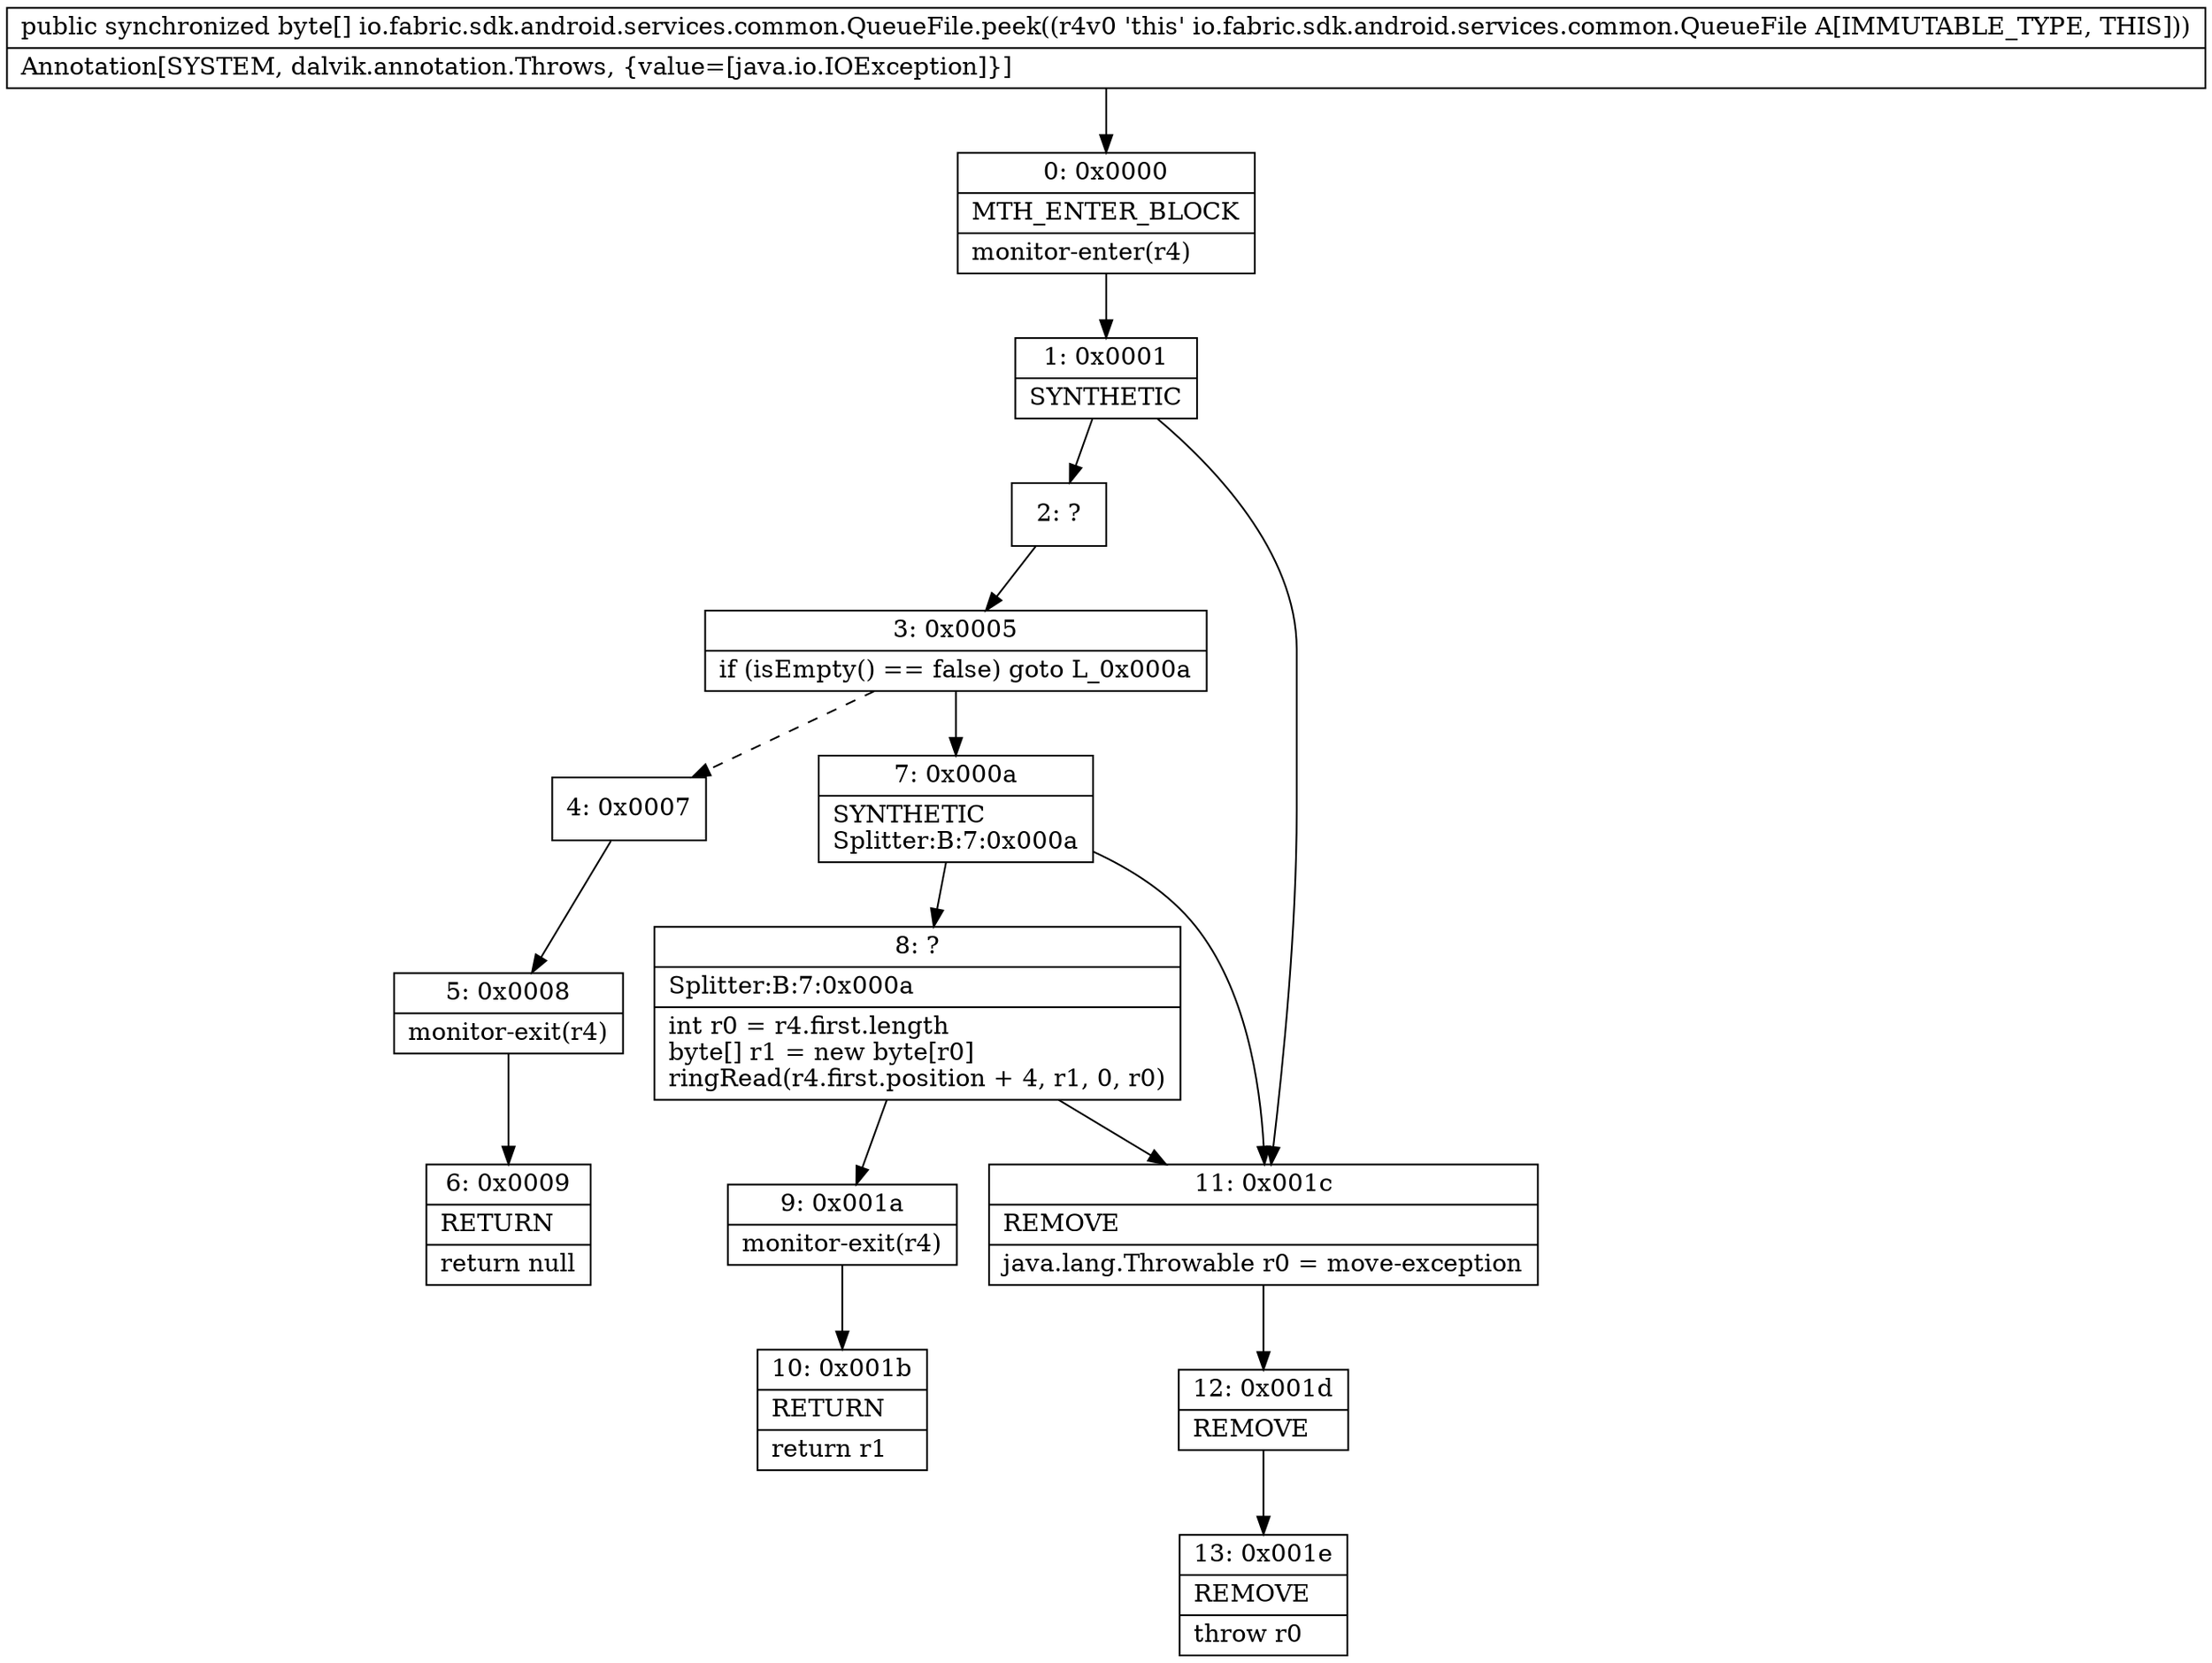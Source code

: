 digraph "CFG forio.fabric.sdk.android.services.common.QueueFile.peek()[B" {
Node_0 [shape=record,label="{0\:\ 0x0000|MTH_ENTER_BLOCK\l|monitor\-enter(r4)\l}"];
Node_1 [shape=record,label="{1\:\ 0x0001|SYNTHETIC\l}"];
Node_2 [shape=record,label="{2\:\ ?}"];
Node_3 [shape=record,label="{3\:\ 0x0005|if (isEmpty() == false) goto L_0x000a\l}"];
Node_4 [shape=record,label="{4\:\ 0x0007}"];
Node_5 [shape=record,label="{5\:\ 0x0008|monitor\-exit(r4)\l}"];
Node_6 [shape=record,label="{6\:\ 0x0009|RETURN\l|return null\l}"];
Node_7 [shape=record,label="{7\:\ 0x000a|SYNTHETIC\lSplitter:B:7:0x000a\l}"];
Node_8 [shape=record,label="{8\:\ ?|Splitter:B:7:0x000a\l|int r0 = r4.first.length\lbyte[] r1 = new byte[r0]\lringRead(r4.first.position + 4, r1, 0, r0)\l}"];
Node_9 [shape=record,label="{9\:\ 0x001a|monitor\-exit(r4)\l}"];
Node_10 [shape=record,label="{10\:\ 0x001b|RETURN\l|return r1\l}"];
Node_11 [shape=record,label="{11\:\ 0x001c|REMOVE\l|java.lang.Throwable r0 = move\-exception\l}"];
Node_12 [shape=record,label="{12\:\ 0x001d|REMOVE\l}"];
Node_13 [shape=record,label="{13\:\ 0x001e|REMOVE\l|throw r0\l}"];
MethodNode[shape=record,label="{public synchronized byte[] io.fabric.sdk.android.services.common.QueueFile.peek((r4v0 'this' io.fabric.sdk.android.services.common.QueueFile A[IMMUTABLE_TYPE, THIS]))  | Annotation[SYSTEM, dalvik.annotation.Throws, \{value=[java.io.IOException]\}]\l}"];
MethodNode -> Node_0;
Node_0 -> Node_1;
Node_1 -> Node_2;
Node_1 -> Node_11;
Node_2 -> Node_3;
Node_3 -> Node_4[style=dashed];
Node_3 -> Node_7;
Node_4 -> Node_5;
Node_5 -> Node_6;
Node_7 -> Node_8;
Node_7 -> Node_11;
Node_8 -> Node_9;
Node_8 -> Node_11;
Node_9 -> Node_10;
Node_11 -> Node_12;
Node_12 -> Node_13;
}

